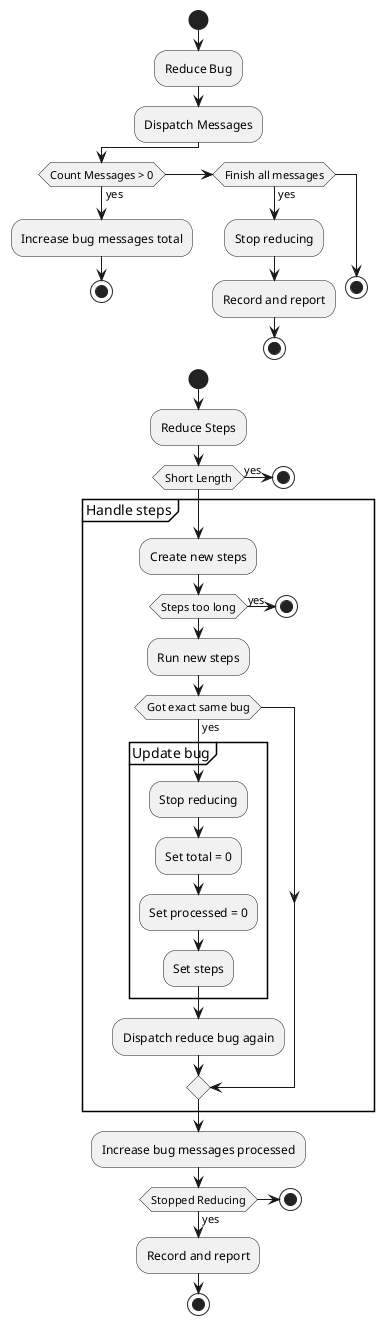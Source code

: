 @startuml
start
:Reduce Bug;
:Dispatch Messages;
if (Count Messages > 0) then (yes)
  :Increase bug messages total;
  stop
elseif (Finish all messages) then (yes)
  :Stop reducing;
  :Record and report;
  stop
else
  stop
endif

start
:Reduce Steps;
if (Short Length) then (yes)
  stop
else
  group Handle steps
    :Create new steps;
    if (Steps too long) then (yes)
      stop
    else
      :Run new steps;
      if (Got exact same bug) then (yes)
        group Update bug
          :Stop reducing;
          :Set total = 0;
          :Set processed = 0;
          :Set steps;
        end group
        :Dispatch reduce bug again;
      endif
    endif
  end group
  :Increase bug messages processed;
  if (Stopped Reducing) then (yes)
    /':Stop reducing; '/
    :Record and report;
    stop
  else
    stop
@enduml
